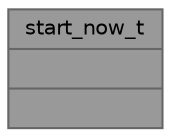 digraph "start_now_t"
{
 // LATEX_PDF_SIZE
  bgcolor="transparent";
  edge [fontname=Helvetica,fontsize=10,labelfontname=Helvetica,labelfontsize=10];
  node [fontname=Helvetica,fontsize=10,shape=box,height=0.2,width=0.4];
  Node1 [shape=record,label="{start_now_t\n||}",height=0.2,width=0.4,color="gray40", fillcolor="grey60", style="filled", fontcolor="black",tooltip=" "];
}
